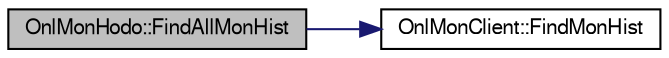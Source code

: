 digraph "OnlMonHodo::FindAllMonHist"
{
  bgcolor="transparent";
  edge [fontname="FreeSans",fontsize="10",labelfontname="FreeSans",labelfontsize="10"];
  node [fontname="FreeSans",fontsize="10",shape=record];
  rankdir="LR";
  Node1 [label="OnlMonHodo::FindAllMonHist",height=0.2,width=0.4,color="black", fillcolor="grey75", style="filled" fontcolor="black"];
  Node1 -> Node2 [color="midnightblue",fontsize="10",style="solid",fontname="FreeSans"];
  Node2 [label="OnlMonClient::FindMonHist",height=0.2,width=0.4,color="black",URL="$d9/d62/classOnlMonClient.html#a83c618d86bb40c3525485caef3325e8a"];
}

